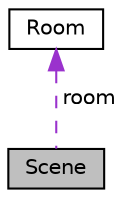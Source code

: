 digraph "Scene"
{
 // LATEX_PDF_SIZE
  edge [fontname="Helvetica",fontsize="10",labelfontname="Helvetica",labelfontsize="10"];
  node [fontname="Helvetica",fontsize="10",shape=record];
  Node1 [label="Scene",height=0.2,width=0.4,color="black", fillcolor="grey75", style="filled", fontcolor="black",tooltip="this class provides the scene, room object, keyboard controls and mouse controls"];
  Node2 -> Node1 [dir="back",color="darkorchid3",fontsize="10",style="dashed",label=" room" ,fontname="Helvetica"];
  Node2 [label="Room",height=0.2,width=0.4,color="black", fillcolor="white", style="filled",URL="$df/d11/classRoom.html",tooltip="This class contains the functions required to create a room and all its components."];
}

